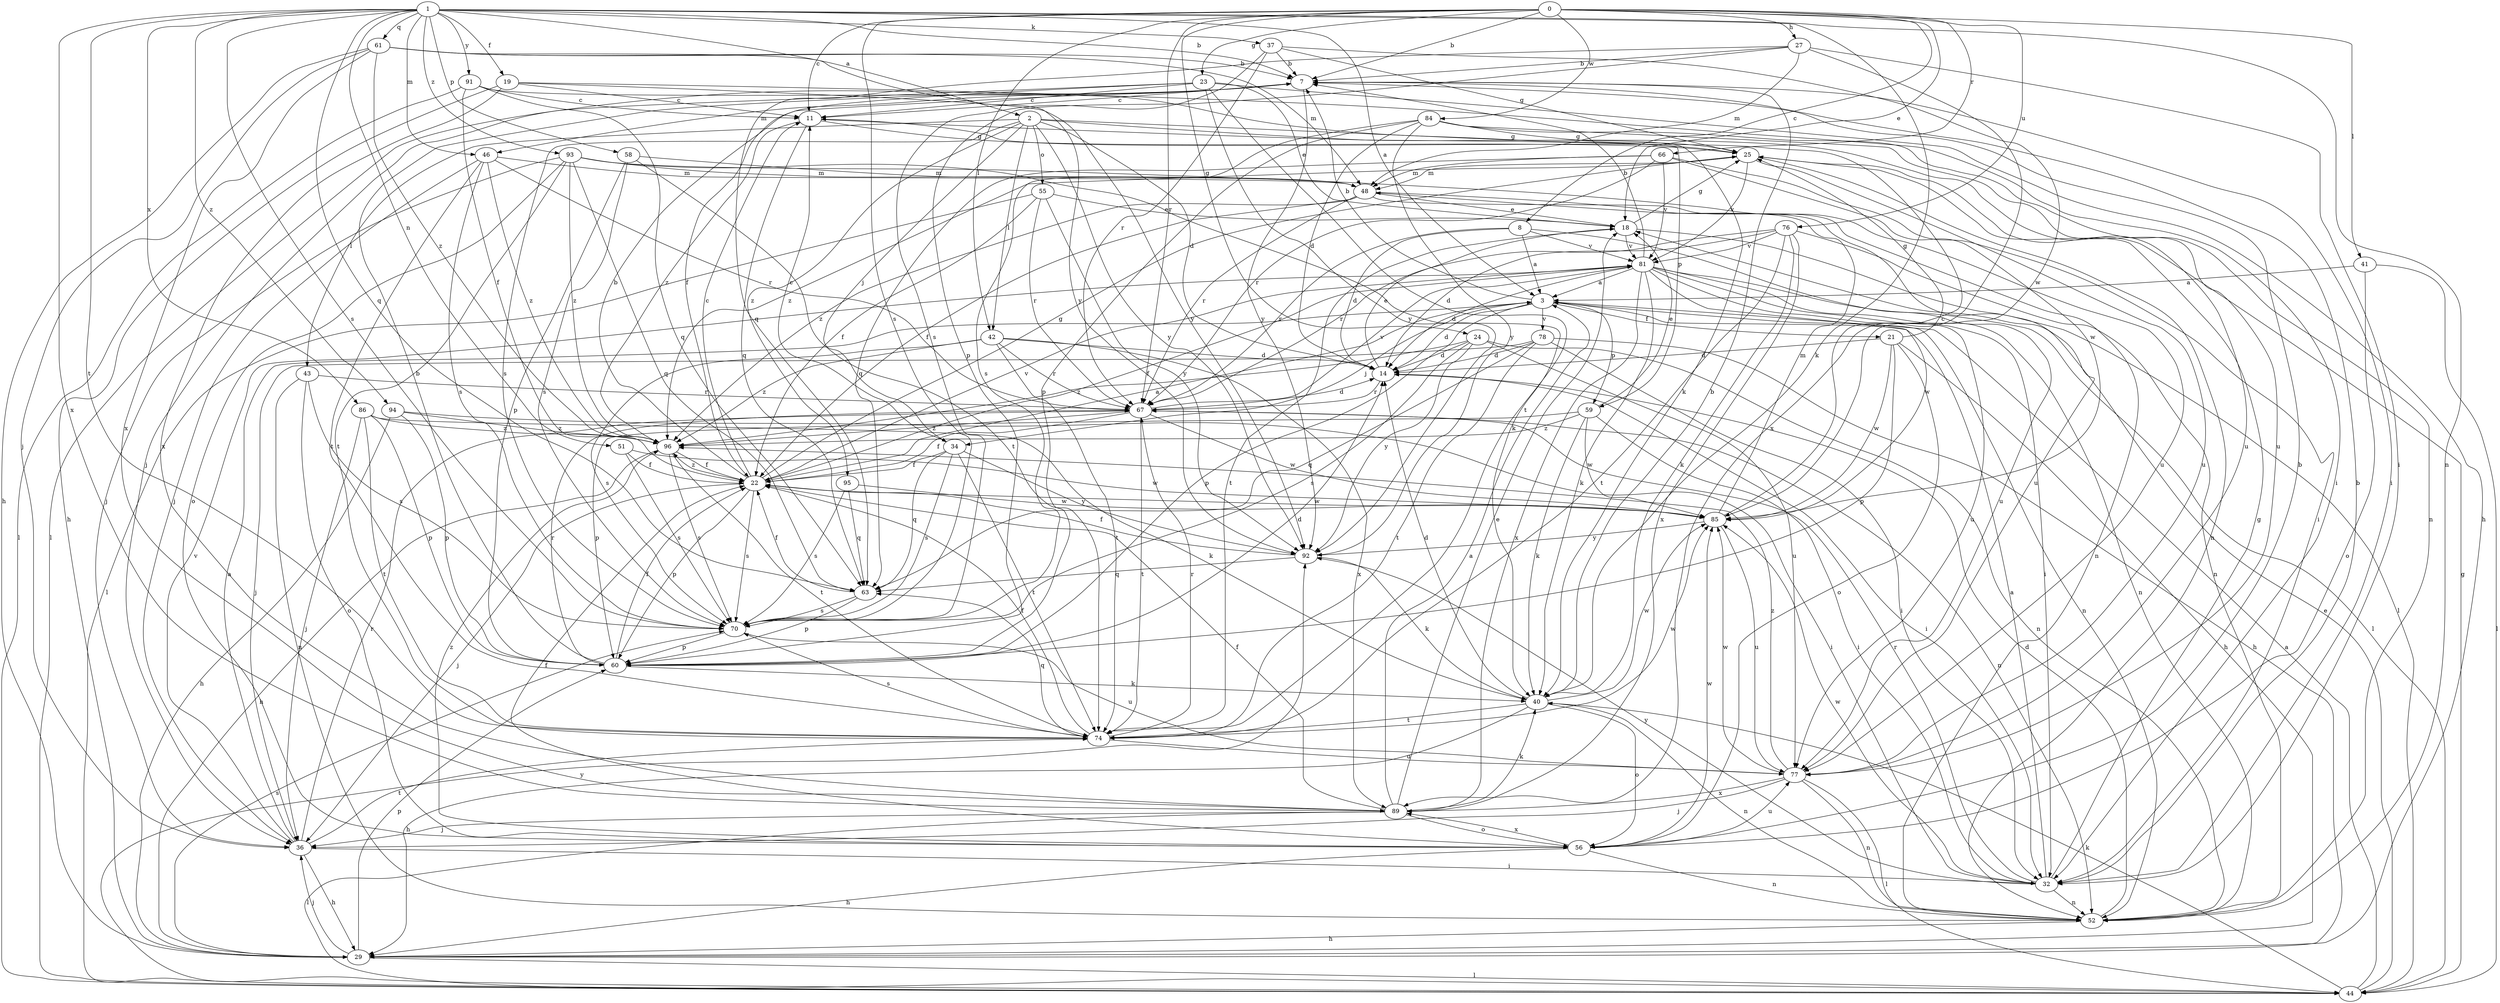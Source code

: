 strict digraph  {
0;
1;
2;
3;
7;
8;
11;
14;
18;
19;
21;
22;
23;
24;
25;
27;
29;
32;
34;
36;
37;
40;
41;
42;
43;
44;
46;
48;
51;
52;
55;
56;
58;
59;
60;
61;
63;
66;
67;
70;
74;
76;
77;
78;
81;
84;
85;
86;
89;
91;
92;
93;
94;
95;
96;
0 -> 7  [label=b];
0 -> 8  [label=c];
0 -> 11  [label=c];
0 -> 18  [label=e];
0 -> 23  [label=g];
0 -> 24  [label=g];
0 -> 27  [label=h];
0 -> 41  [label=l];
0 -> 42  [label=l];
0 -> 66  [label=r];
0 -> 67  [label=r];
0 -> 70  [label=s];
0 -> 76  [label=u];
0 -> 84  [label=w];
1 -> 2  [label=a];
1 -> 3  [label=a];
1 -> 7  [label=b];
1 -> 19  [label=f];
1 -> 37  [label=k];
1 -> 40  [label=k];
1 -> 46  [label=m];
1 -> 51  [label=n];
1 -> 52  [label=n];
1 -> 58  [label=p];
1 -> 61  [label=q];
1 -> 63  [label=q];
1 -> 70  [label=s];
1 -> 74  [label=t];
1 -> 86  [label=x];
1 -> 89  [label=x];
1 -> 91  [label=y];
1 -> 93  [label=z];
1 -> 94  [label=z];
2 -> 14  [label=d];
2 -> 25  [label=g];
2 -> 34  [label=j];
2 -> 42  [label=l];
2 -> 43  [label=l];
2 -> 55  [label=o];
2 -> 59  [label=p];
2 -> 70  [label=s];
2 -> 92  [label=y];
2 -> 95  [label=z];
3 -> 7  [label=b];
3 -> 14  [label=d];
3 -> 21  [label=f];
3 -> 34  [label=j];
3 -> 52  [label=n];
3 -> 59  [label=p];
3 -> 60  [label=p];
3 -> 78  [label=v];
7 -> 11  [label=c];
7 -> 32  [label=i];
7 -> 44  [label=l];
7 -> 46  [label=m];
7 -> 92  [label=y];
8 -> 3  [label=a];
8 -> 14  [label=d];
8 -> 67  [label=r];
8 -> 77  [label=u];
8 -> 81  [label=v];
11 -> 25  [label=g];
11 -> 63  [label=q];
11 -> 77  [label=u];
11 -> 96  [label=z];
14 -> 18  [label=e];
14 -> 32  [label=i];
14 -> 67  [label=r];
18 -> 25  [label=g];
18 -> 44  [label=l];
18 -> 74  [label=t];
18 -> 81  [label=v];
19 -> 11  [label=c];
19 -> 29  [label=h];
19 -> 32  [label=i];
19 -> 89  [label=x];
19 -> 92  [label=y];
21 -> 14  [label=d];
21 -> 25  [label=g];
21 -> 29  [label=h];
21 -> 56  [label=o];
21 -> 60  [label=p];
21 -> 85  [label=w];
22 -> 3  [label=a];
22 -> 7  [label=b];
22 -> 11  [label=c];
22 -> 25  [label=g];
22 -> 36  [label=j];
22 -> 60  [label=p];
22 -> 70  [label=s];
22 -> 81  [label=v];
22 -> 85  [label=w];
22 -> 96  [label=z];
23 -> 11  [label=c];
23 -> 18  [label=e];
23 -> 22  [label=f];
23 -> 29  [label=h];
23 -> 36  [label=j];
23 -> 74  [label=t];
23 -> 92  [label=y];
24 -> 14  [label=d];
24 -> 52  [label=n];
24 -> 70  [label=s];
24 -> 77  [label=u];
24 -> 92  [label=y];
24 -> 96  [label=z];
25 -> 48  [label=m];
25 -> 52  [label=n];
25 -> 77  [label=u];
25 -> 81  [label=v];
25 -> 96  [label=z];
27 -> 7  [label=b];
27 -> 32  [label=i];
27 -> 48  [label=m];
27 -> 60  [label=p];
27 -> 63  [label=q];
27 -> 89  [label=x];
29 -> 36  [label=j];
29 -> 44  [label=l];
29 -> 60  [label=p];
29 -> 70  [label=s];
32 -> 3  [label=a];
32 -> 7  [label=b];
32 -> 25  [label=g];
32 -> 52  [label=n];
32 -> 67  [label=r];
32 -> 85  [label=w];
32 -> 92  [label=y];
34 -> 11  [label=c];
34 -> 22  [label=f];
34 -> 63  [label=q];
34 -> 70  [label=s];
34 -> 74  [label=t];
34 -> 92  [label=y];
36 -> 3  [label=a];
36 -> 29  [label=h];
36 -> 32  [label=i];
36 -> 67  [label=r];
36 -> 74  [label=t];
36 -> 81  [label=v];
37 -> 7  [label=b];
37 -> 25  [label=g];
37 -> 67  [label=r];
37 -> 70  [label=s];
37 -> 85  [label=w];
40 -> 7  [label=b];
40 -> 14  [label=d];
40 -> 29  [label=h];
40 -> 52  [label=n];
40 -> 56  [label=o];
40 -> 74  [label=t];
40 -> 85  [label=w];
41 -> 3  [label=a];
41 -> 44  [label=l];
41 -> 56  [label=o];
42 -> 14  [label=d];
42 -> 67  [label=r];
42 -> 70  [label=s];
42 -> 74  [label=t];
42 -> 89  [label=x];
42 -> 96  [label=z];
43 -> 52  [label=n];
43 -> 56  [label=o];
43 -> 67  [label=r];
43 -> 70  [label=s];
44 -> 3  [label=a];
44 -> 18  [label=e];
44 -> 25  [label=g];
44 -> 40  [label=k];
44 -> 92  [label=y];
46 -> 36  [label=j];
46 -> 48  [label=m];
46 -> 67  [label=r];
46 -> 70  [label=s];
46 -> 74  [label=t];
46 -> 96  [label=z];
48 -> 18  [label=e];
48 -> 22  [label=f];
48 -> 52  [label=n];
48 -> 67  [label=r];
48 -> 77  [label=u];
48 -> 96  [label=z];
51 -> 22  [label=f];
51 -> 70  [label=s];
51 -> 85  [label=w];
52 -> 14  [label=d];
52 -> 29  [label=h];
55 -> 18  [label=e];
55 -> 22  [label=f];
55 -> 44  [label=l];
55 -> 67  [label=r];
55 -> 92  [label=y];
56 -> 7  [label=b];
56 -> 22  [label=f];
56 -> 29  [label=h];
56 -> 52  [label=n];
56 -> 77  [label=u];
56 -> 85  [label=w];
56 -> 89  [label=x];
56 -> 96  [label=z];
58 -> 48  [label=m];
58 -> 60  [label=p];
58 -> 70  [label=s];
58 -> 74  [label=t];
59 -> 18  [label=e];
59 -> 32  [label=i];
59 -> 40  [label=k];
59 -> 60  [label=p];
59 -> 85  [label=w];
59 -> 96  [label=z];
60 -> 7  [label=b];
60 -> 14  [label=d];
60 -> 22  [label=f];
60 -> 40  [label=k];
60 -> 67  [label=r];
61 -> 7  [label=b];
61 -> 29  [label=h];
61 -> 36  [label=j];
61 -> 48  [label=m];
61 -> 89  [label=x];
61 -> 92  [label=y];
61 -> 96  [label=z];
63 -> 22  [label=f];
63 -> 60  [label=p];
63 -> 70  [label=s];
66 -> 32  [label=i];
66 -> 48  [label=m];
66 -> 63  [label=q];
66 -> 67  [label=r];
66 -> 81  [label=v];
66 -> 85  [label=w];
67 -> 14  [label=d];
67 -> 22  [label=f];
67 -> 52  [label=n];
67 -> 74  [label=t];
67 -> 81  [label=v];
67 -> 85  [label=w];
67 -> 96  [label=z];
70 -> 60  [label=p];
70 -> 77  [label=u];
74 -> 22  [label=f];
74 -> 63  [label=q];
74 -> 67  [label=r];
74 -> 70  [label=s];
74 -> 77  [label=u];
74 -> 85  [label=w];
76 -> 14  [label=d];
76 -> 40  [label=k];
76 -> 52  [label=n];
76 -> 67  [label=r];
76 -> 74  [label=t];
76 -> 81  [label=v];
76 -> 89  [label=x];
77 -> 36  [label=j];
77 -> 44  [label=l];
77 -> 52  [label=n];
77 -> 85  [label=w];
77 -> 89  [label=x];
77 -> 96  [label=z];
78 -> 14  [label=d];
78 -> 29  [label=h];
78 -> 32  [label=i];
78 -> 36  [label=j];
78 -> 63  [label=q];
78 -> 74  [label=t];
81 -> 3  [label=a];
81 -> 7  [label=b];
81 -> 14  [label=d];
81 -> 22  [label=f];
81 -> 32  [label=i];
81 -> 40  [label=k];
81 -> 44  [label=l];
81 -> 52  [label=n];
81 -> 77  [label=u];
81 -> 85  [label=w];
81 -> 89  [label=x];
84 -> 14  [label=d];
84 -> 25  [label=g];
84 -> 52  [label=n];
84 -> 60  [label=p];
84 -> 70  [label=s];
84 -> 77  [label=u];
84 -> 92  [label=y];
85 -> 11  [label=c];
85 -> 48  [label=m];
85 -> 77  [label=u];
85 -> 92  [label=y];
86 -> 36  [label=j];
86 -> 40  [label=k];
86 -> 60  [label=p];
86 -> 74  [label=t];
86 -> 96  [label=z];
89 -> 3  [label=a];
89 -> 18  [label=e];
89 -> 22  [label=f];
89 -> 36  [label=j];
89 -> 40  [label=k];
89 -> 44  [label=l];
89 -> 56  [label=o];
91 -> 11  [label=c];
91 -> 22  [label=f];
91 -> 40  [label=k];
91 -> 44  [label=l];
91 -> 63  [label=q];
92 -> 22  [label=f];
92 -> 40  [label=k];
92 -> 63  [label=q];
93 -> 36  [label=j];
93 -> 40  [label=k];
93 -> 48  [label=m];
93 -> 56  [label=o];
93 -> 63  [label=q];
93 -> 74  [label=t];
93 -> 77  [label=u];
93 -> 96  [label=z];
94 -> 29  [label=h];
94 -> 32  [label=i];
94 -> 60  [label=p];
94 -> 96  [label=z];
95 -> 63  [label=q];
95 -> 70  [label=s];
95 -> 85  [label=w];
96 -> 22  [label=f];
96 -> 29  [label=h];
96 -> 70  [label=s];
96 -> 74  [label=t];
}
